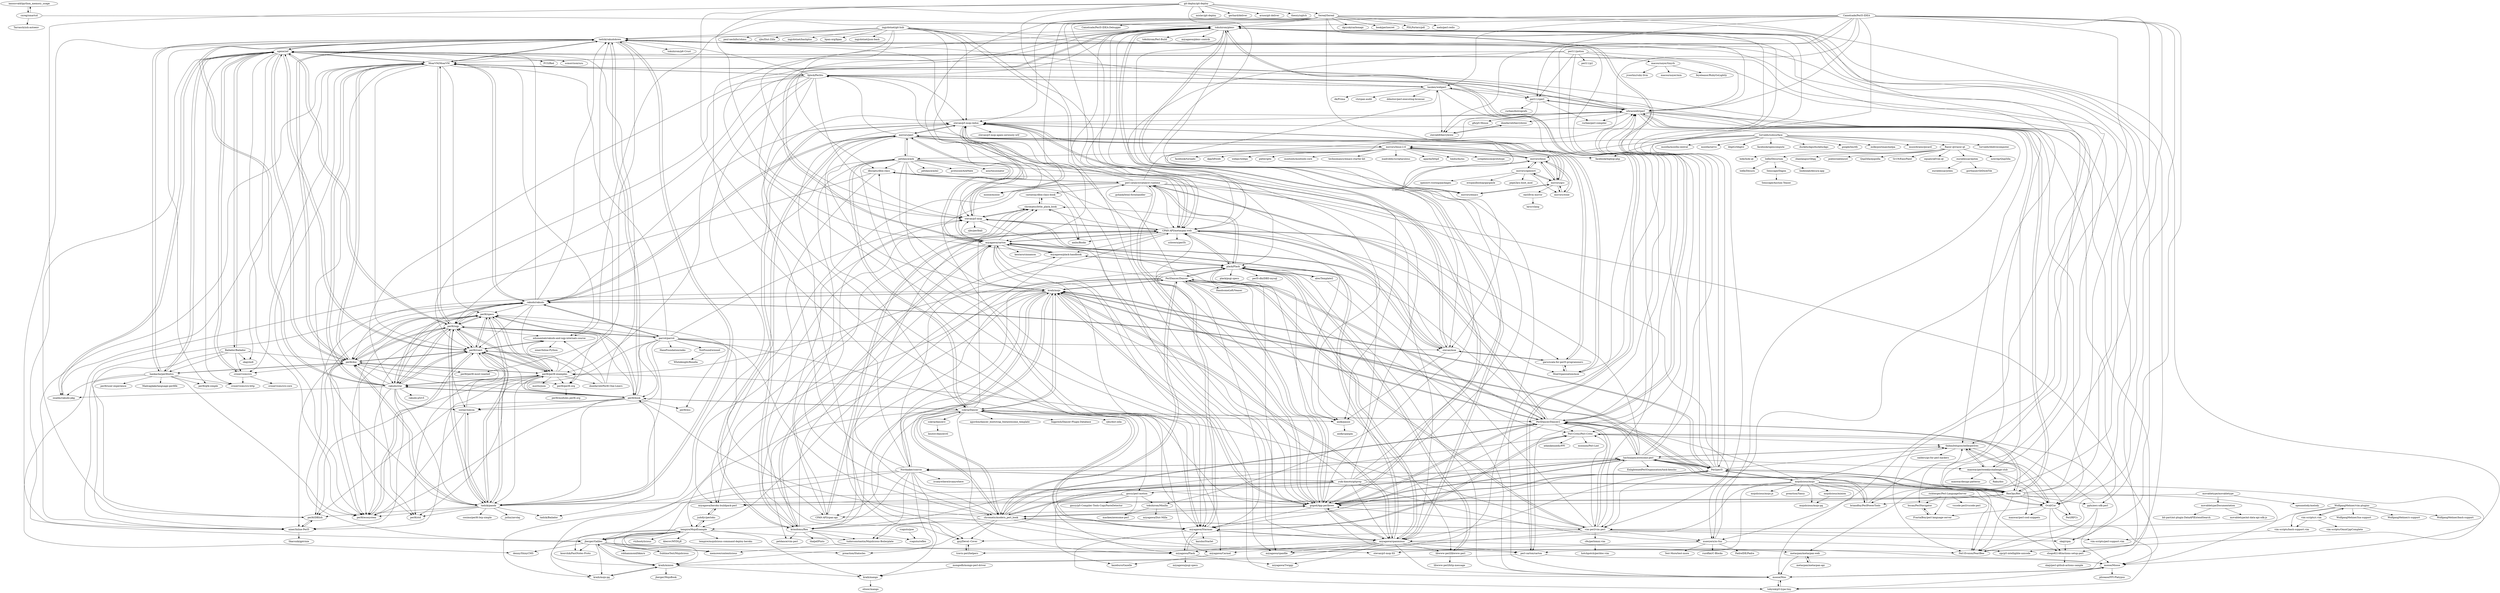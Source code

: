 digraph G {
"ianozsvald/ipython_memory_usage" -> "cxreg/smartcd"
"bscan/PerlNavigator" -> "FractalBoy/perl-language-server"
"mirrors/linux-2.6" -> "mirrors/linux"
"mirrors/linux-2.6" -> "mirrors/gcc"
"mirrors/linux-2.6" -> "mirrors/perl"
"mirrors/linux-2.6" -> "madrobby/scriptaculous" ["e"=1]
"mirrors/linux-2.6" -> "apache/httpd" ["e"=1]
"mirrors/linux-2.6" -> "timburks/nu" ["e"=1]
"mirrors/linux-2.6" -> "sstephenson/prototype" ["e"=1]
"mirrors/linux-2.6" -> "facebook/hiphop-php" ["e"=1]
"mirrors/linux-2.6" -> "facebook/tornado" ["e"=1]
"mirrors/linux-2.6" -> "dpp/liftweb" ["e"=1]
"mirrors/linux-2.6" -> "webpy/webpy" ["e"=1]
"mirrors/linux-2.6" -> "pieter/gitx" ["e"=1]
"mirrors/linux-2.6" -> "petdance/ack"
"mirrors/linux-2.6" -> "mootools/mootools-core" ["e"=1]
"mirrors/linux-2.6" -> "technomancy/emacs-starter-kit" ["e"=1]
"cxreg/smartcd" -> "ianozsvald/ipython_memory_usage"
"cxreg/smartcd" -> "tokuhirom/plenv"
"cxreg/smartcd" -> "Tarrasch/zsh-autoenv" ["e"=1]
"ingydotnet/git-hub" -> "dbsrgits/dbix-class"
"ingydotnet/git-hub" -> "ingydotnet/json-bash"
"ingydotnet/git-hub" -> "andk/pause"
"ingydotnet/git-hub" -> "CPAN-API/metacpan-web"
"ingydotnet/git-hub" -> "Perl-Evozon/PearlBee"
"ingydotnet/git-hub" -> "paul-nechifor/ohmu" ["e"=1]
"ingydotnet/git-hub" -> "xsawyerx/xs-fun"
"ingydotnet/git-hub" -> "rjbs/Dist-Zilla"
"ingydotnet/git-hub" -> "tadzik/rakudobrew"
"ingydotnet/git-hub" -> "stevan/p5-mop"
"ingydotnet/git-hub" -> "ingydotnet/bashplus"
"ingydotnet/git-hub" -> "bpan-org/bpan"
"ingydotnet/git-hub" -> "moose/moose"
"ingydotnet/git-hub" -> "stevan/p5-mop-redux"
"metacpan/metacpan-api" -> "metacpan/metacpan-web"
"nxadm/rakudo-pkg" -> "ugexe/zef"
"rakudo/rakudo" -> "MoarVM/MoarVM"
"rakudo/rakudo" -> "perl6/nqp"
"rakudo/rakudo" -> "ugexe/zef"
"rakudo/rakudo" -> "perl6/doc"
"rakudo/rakudo" -> "rakudo/star"
"rakudo/rakudo" -> "Perl/perl5"
"rakudo/rakudo" -> "kraih/mojo"
"rakudo/rakudo" -> "perl6/roast"
"rakudo/rakudo" -> "perl6/perl6-examples"
"rakudo/rakudo" -> "tadzik/rakudobrew"
"rakudo/rakudo" -> "mirrors/perl"
"rakudo/rakudo" -> "parrot/parrot"
"rakudo/rakudo" -> "niner/Inline-Perl5"
"rakudo/rakudo" -> "perl6/specs"
"rakudo/rakudo" -> "stevan/p5-mop-redux"
"rakudo/star" -> "perl6/ecosystem"
"rakudo/star" -> "perl6/roast"
"rakudo/star" -> "perl6/book"
"rakudo/star" -> "perl6/nqp"
"rakudo/star" -> "niner/Inline-Perl5"
"rakudo/star" -> "tadzik/panda"
"rakudo/star" -> "perl6/doc"
"rakudo/star" -> "nxadm/rakudo-pkg"
"rakudo/star" -> "tadzik/rakudobrew"
"rakudo/star" -> "perl6/perl6-examples"
"rakudo/star" -> "MoarVM/MoarVM"
"rakudo/star" -> "rakudo-p5/v5"
"rakudo/star" -> "rakudo/rakudo"
"rakudo/star" -> "sorear/niecza"
"rakudo/star" -> "perl6/specs"
"mirrors/gcc" -> "mirrors/wine"
"mirrors/gcc" -> "mirrors/emacs"
"mirrors/gcc" -> "mirrors/linux"
"mirrors/gcc" -> "mirrors/perl"
"mirrors/gcc" -> "mirrors/openwrt"
"mirrors/gcc" -> "earl/llvm-mirror"
"mirrors/gcc" -> "mirrors/linux-2.6"
"perl6/nqp" -> "perl6/roast"
"perl6/nqp" -> "MoarVM/MoarVM"
"perl6/nqp" -> "perl6/specs"
"perl6/nqp" -> "perl6/doc"
"perl6/nqp" -> "perl6/ecosystem"
"perl6/nqp" -> "tadzik/panda"
"perl6/nqp" -> "rakudo/star"
"perl6/nqp" -> "perl6/perl6.org"
"perl6/nqp" -> "perl6/std"
"perl6/nqp" -> "ugexe/zef"
"perl6/nqp" -> "rakudo/rakudo"
"perl6/nqp" -> "edumentab/rakudo-and-nqp-internals-course"
"perl6/nqp" -> "sorear/niecza"
"perl6/nqp" -> "perl6/perl6-examples"
"perl6/nqp" -> "parrot/parrot"
"sorear/niecza" -> "tadzik/panda"
"sorear/niecza" -> "perl6/roast"
"sorear/niecza" -> "perl6/ecosystem"
"WolfgangMehner/vim-plugins" -> "WolfgangMehner/c-support"
"WolfgangMehner/vim-plugins" -> "vim-scripts/c.vim"
"WolfgangMehner/vim-plugins" -> "WolfgangMehner/bash-support"
"WolfgangMehner/vim-plugins" -> "vim-perl/vim-perl"
"WolfgangMehner/vim-plugins" -> "vim-scripts/bash-support.vim"
"WolfgangMehner/vim-plugins" -> "WolfgangMehner/lua-support"
"vim-scripts/c.vim" -> "vim-scripts/bash-support.vim"
"vim-scripts/c.vim" -> "vim-scripts/OmniCppComplete" ["e"=1]
"vim-scripts/c.vim" -> "WolfgangMehner/vim-plugins"
"kraih/mojo" -> "rakudo/rakudo"
"kraih/mojo" -> "gugod/App-perlbrew"
"kraih/mojo" -> "PerlDancer/Dancer2"
"kraih/mojo" -> "PerlDancer/Dancer"
"kraih/mojo" -> "sukria/Dancer"
"kraih/mojo" -> "Perl/perl5"
"kraih/mojo" -> "miyagawa/cpanminus"
"kraih/mojo" -> "jberger/Galileo"
"kraih/mojo" -> "tempire/MojoExample"
"kraih/mojo" -> "miyagawa/carton"
"kraih/mojo" -> "kraih/minion"
"kraih/mojo" -> "chromatic/modern_perl_book"
"kraih/mojo" -> "hachiojipm/awesome-perl"
"kraih/mojo" -> "krimdomu/Rex"
"kraih/mojo" -> "Nordaaker/convos"
"euroelessar/qutim" -> "euroelessar/jreen"
"euroelessar/qutim" -> "gorthauer/QtDockTile"
"Nordaaker/convos" -> "kraih/minion"
"Nordaaker/convos" -> "ircanywhere/ircanywhere" ["e"=1]
"Nordaaker/convos" -> "yuki-kimoto/gitprep"
"Nordaaker/convos" -> "tempire/MojoExample"
"Nordaaker/convos" -> "kraih/mojo-pg"
"Nordaaker/convos" -> "hachiojipm/awesome-perl"
"Nordaaker/convos" -> "gugod/App-perlbrew"
"Nordaaker/convos" -> "Perl-Evozon/PearlBee"
"Nordaaker/convos" -> "jberger/Galileo"
"Nordaaker/convos" -> "tokuhirom/plenv"
"Nordaaker/convos" -> "kraih/mango"
"Nordaaker/convos" -> "kraih/mojo"
"Nordaaker/convos" -> "wbraswell/rperl"
"Nordaaker/convos" -> "tudorconstantin/Mojolicious-Boilerplate"
"Nordaaker/convos" -> "CPAN-API/metacpan-web"
"manwar/perlweeklychallenge-club" -> "thibaultduponchelle/perlres"
"manwar/perlweeklychallenge-club" -> "ugexe/zef"
"manwar/perlweeklychallenge-club" -> "Ovid/Cor"
"manwar/perlweeklychallenge-club" -> "Raku/doc"
"manwar/perlweeklychallenge-club" -> "manwar/perl-cool-snippets"
"manwar/perlweeklychallenge-club" -> "manwar/design-patterns"
"mirrors/perl" -> "stevan/p5-mop-redux"
"mirrors/perl" -> "krimdomu/Rex"
"mirrors/perl" -> "miyagawa/carton"
"mirrors/perl" -> "mirrors/gcc"
"mirrors/perl" -> "rakudo/rakudo"
"mirrors/perl" -> "petdance/ack"
"mirrors/perl" -> "mirrors/emacs"
"mirrors/perl" -> "CPAN-API/metacpan-web"
"mirrors/perl" -> "sukria/Dancer"
"mirrors/perl" -> "kraih/mojo"
"mirrors/perl" -> "fglock/Perlito"
"mirrors/perl" -> "stevan/p5-mop"
"mirrors/perl" -> "miyagawa/cpanminus"
"mirrors/perl" -> "mirrors/linux-2.6"
"petdance/ack" -> "petdance/ack2" ["e"=1]
"petdance/ack" -> "sukria/Dancer"
"petdance/ack" -> "mirrors/perl"
"petdance/ack" -> "gugod/App-perlbrew"
"petdance/ack" -> "chromatic/modern_perl_book"
"petdance/ack" -> "rakudo/rakudo"
"petdance/ack" -> "kraih/mojo"
"petdance/ack" -> "CPAN-API/metacpan-web"
"petdance/ack" -> "miyagawa/Starman"
"petdance/ack" -> "miyagawa/Plack"
"petdance/ack" -> "protocool/AckMate" ["e"=1]
"petdance/ack" -> "dbsrgits/dbix-class"
"petdance/ack" -> "aziz/tmuxinator" ["e"=1]
"petdance/ack" -> "miyagawa/cpanminus"
"sukria/Dancer" -> "miyagawa/Plack"
"sukria/Dancer" -> "sukria/dancer2"
"sukria/Dancer" -> "miyagawa/Starman"
"sukria/Dancer" -> "PerlDancer/Dancer2"
"sukria/Dancer" -> "perl6/book"
"sukria/Dancer" -> "chromatic/modern_perl_book"
"sukria/Dancer" -> "kraih/mojo"
"sukria/Dancer" -> "chromatic/little_plack_book"
"sukria/Dancer" -> "agordon/dancer_bootstrap_fontawesome_template"
"sukria/Dancer" -> "andk/pause"
"sukria/Dancer" -> "petdance/vim-perl"
"sukria/Dancer" -> "petdance/ack"
"sukria/Dancer" -> "CPAN-API/cpan-api"
"sukria/Dancer" -> "bigpresh/Dancer-Plugin-Database"
"sukria/Dancer" -> "rjbs/dist-zilla"
"Perl/perl5" -> "rakudo/rakudo"
"Perl/perl5" -> "mojolicious/mojo"
"Perl/perl5" -> "kraih/mojo"
"Perl/perl5" -> "gugod/App-perlbrew"
"Perl/perl5" -> "PerlDancer/Dancer2"
"Perl/perl5" -> "wbraswell/rperl"
"Perl/perl5" -> "hachiojipm/awesome-perl"
"Perl/perl5" -> "Ovid/Cor"
"Perl/perl5" -> "thibaultduponchelle/perlres"
"Perl/perl5" -> "tokuhirom/plenv"
"Perl/perl5" -> "RexOps/Rex"
"Perl/perl5" -> "miyagawa/cpanminus"
"Perl/perl5" -> "chromatic/modern_perl_book"
"Perl/perl5" -> "MoarVM/MoarVM"
"Perl/perl5" -> "vim-perl/vim-perl"
"torvalds/subsurface" -> "torvalds/libdivecomputer"
"torvalds/subsurface" -> "Razor-qt/razor-qt"
"torvalds/subsurface" -> "mirrors/linux-2.6"
"torvalds/subsurface" -> "mirrors/linux"
"torvalds/subsurface" -> "mozilla/mozilla-central" ["e"=1]
"torvalds/subsurface" -> "mozilla/servo" ["e"=1]
"torvalds/subsurface" -> "facebook/hiphop-php" ["e"=1]
"torvalds/subsurface" -> "libgit2/libgit2" ["e"=1]
"torvalds/subsurface" -> "facebook/opencompute" ["e"=1]
"torvalds/subsurface" -> "duckduckgo/duckduckgo" ["e"=1]
"torvalds/subsurface" -> "google/lmctfy" ["e"=1]
"torvalds/subsurface" -> "milkypostman/melpa" ["e"=1]
"torvalds/subsurface" -> "musicbrainz/picard" ["e"=1]
"perl11/potion" -> "MoeOrganization/moe"
"perl11/potion" -> "perl11/p2"
"perl11/potion" -> "MoarVM/MoarVM"
"perl11/potion" -> "wbraswell/rperl"
"perl11/potion" -> "perl11/cperl"
"perl11/potion" -> "macournoyer/tinyrb"
"perl11/potion" -> "CPAN-API/metacpan-web"
"mojolicious/mojo" -> "mojolicious/minion"
"mojolicious/mojo" -> "Perl/perl5"
"mojolicious/mojo" -> "mojolicious/mojo.js" ["e"=1]
"mojolicious/mojo" -> "Ovid/Cor"
"mojolicious/mojo" -> "moose/Moo"
"mojolicious/mojo" -> "thibaultduponchelle/perlres"
"mojolicious/mojo" -> "briandfoy/PerlPowerTools"
"mojolicious/mojo" -> "perl-carton/carton"
"mojolicious/mojo" -> "moose/Moose"
"mojolicious/mojo" -> "PerlDancer/Dancer2"
"mojolicious/mojo" -> "preaction/Yancy"
"mojolicious/mojo" -> "RexOps/Rex"
"mojolicious/mojo" -> "miyagawa/cpanminus"
"mojolicious/mojo" -> "gugod/App-perlbrew"
"mojolicious/mojo" -> "mojolicious/mojo-pg"
"vim-perl/vim-perl" -> "chromatic/modern_perl_book"
"vim-perl/vim-perl" -> "skaji/cpm"
"vim-perl/vim-perl" -> "pjcj/Devel--Cover"
"vim-perl/vim-perl" -> "Perl-Critic/Perl-Critic"
"vim-perl/vim-perl" -> "PerlDancer/Dancer2"
"vim-perl/vim-perl" -> "plack/Plack"
"vim-perl/vim-perl" -> "c9s/perlomni.vim"
"vim-perl/vim-perl" -> "tokuhirom/plenv"
"vim-perl/vim-perl" -> "gugod/App-perlbrew"
"vim-perl/vim-perl" -> "vim-scripts/perl-support.vim"
"vim-perl/vim-perl" -> "perl6/perl6-examples"
"vim-perl/vim-perl" -> "haukex/webperl"
"vim-perl/vim-perl" -> "xsawyerx/xs-fun"
"vim-perl/vim-perl" -> "PerlDancer/Dancer"
"vim-perl/vim-perl" -> "travis-perl/helpers"
"Sereal/Sereal" -> "rgs/p5-intelligible-unicode"
"Sereal/Sereal" -> "stevan/p5-mop"
"Sereal/Sereal" -> "andk/pause"
"Sereal/Sereal" -> "stevan/p5-mop-redux"
"Sereal/Sereal" -> "stevan/moe"
"Sereal/Sereal" -> "miyagawa/carton"
"Sereal/Sereal" -> "CPAN-API/metacpan-web"
"Sereal/Sereal" -> "xsawyerx/xs-fun"
"Sereal/Sereal" -> "dgryski/carbonapi" ["e"=1]
"Sereal/Sereal" -> "Perl-Evozon/PearlBee"
"Sereal/Sereal" -> "book/perlsecret"
"Sereal/Sereal" -> "edumentab/rakudo-and-nqp-internals-course"
"Sereal/Sereal" -> "tokuhirom/plenv"
"Sereal/Sereal" -> "PDLPorters/pdl"
"Sereal/Sereal" -> "melo/perl-redis"
"garu/scala-for-perl5-programmers" -> "stevan/p5-mop-redux"
"garu/scala-for-perl5-programmers" -> "MoeOrganization/moe"
"garu/scala-for-perl5-programmers" -> "stevan/moe"
"jberger/Galileo" -> "tempire/MojoExample"
"jberger/Galileo" -> "kraih/minion"
"jberger/Galileo" -> "kraih/mojo-pg"
"jberger/Galileo" -> "preaction/Statocles"
"jberger/Galileo" -> "memowe/contenticious"
"jberger/Galileo" -> "koorchik/FastNotes-Proto"
"jberger/Galileo" -> "Perl-Evozon/PearlBee"
"jberger/Galileo" -> "robhammond/bkmrx"
"jberger/Galileo" -> "SublimeText/Mojolicious"
"jberger/Galileo" -> "denny/ShinyCMS"
"kraih/minion" -> "kraih/mojo-pg"
"kraih/minion" -> "jberger/Galileo"
"kraih/minion" -> "kraih/mango"
"kraih/minion" -> "jberger/MojoBook"
"kraih/mojo-pg" -> "kraih/minion"
"miyagawa/plack-handbook" -> "plack/Plack"
"miyagawa/plack-handbook" -> "miyagawa/carton"
"miyagawa/plack-handbook" -> "pjcj/Devel--Cover"
"pplu/aws-sdk-perl" -> "Perl-Evozon/PearlBee"
"pplu/aws-sdk-perl" -> "Perl-Critic/Perl-Critic"
"pplu/aws-sdk-perl" -> "skaji/cpm"
"yuki-kimoto/gitprep" -> "Nordaaker/convos"
"yuki-kimoto/gitprep" -> "gugod/App-perlbrew"
"yuki-kimoto/gitprep" -> "kraih/mojo"
"yuki-kimoto/gitprep" -> "tudorconstantin/Mojolicious-Boilerplate"
"yuki-kimoto/gitprep" -> "wbraswell/rperl"
"yuki-kimoto/gitprep" -> "tokuhirom/plenv"
"yuki-kimoto/gitprep" -> "jberger/Galileo"
"yuki-kimoto/gitprep" -> "Perl-Evozon/PearlBee"
"yuki-kimoto/gitprep" -> "haukex/webperl"
"yuki-kimoto/gitprep" -> "krimdomu/Rex"
"yuki-kimoto/gitprep" -> "xsawyerx/xs-fun"
"yuki-kimoto/gitprep" -> "RexOps/Rex"
"yuki-kimoto/gitprep" -> "hachiojipm/awesome-perl"
"yuki-kimoto/gitprep" -> "miyagawa/cpanminus"
"yuki-kimoto/gitprep" -> "goccy/perl-motion"
"perl11/cperl" -> "wbraswell/rperl"
"perl11/cperl" -> "rurban/distroprefs"
"perl11/cperl" -> "rurban/perl-compiler"
"perl11/cperl" -> "stevieb9/berrybrew"
"mirrors/linux" -> "mirrors/gcc"
"mirrors/linux" -> "mirrors/linux-2.6"
"mirrors/linux" -> "mirrors/wine"
"mirrors/linux" -> "mirrors/emacs"
"mirrors/linux" -> "mirrors/openwrt"
"mirrors/linux" -> "mirrors/perl"
"MoarVM/MoarVM" -> "perl6/nqp"
"MoarVM/MoarVM" -> "rakudo/rakudo"
"MoarVM/MoarVM" -> "ugexe/zef"
"MoarVM/MoarVM" -> "perl6/doc"
"MoarVM/MoarVM" -> "perl6/specs"
"MoarVM/MoarVM" -> "perl6/roast"
"MoarVM/MoarVM" -> "rakudo/star"
"MoarVM/MoarVM" -> "tadzik/rakudobrew"
"MoarVM/MoarVM" -> "niner/Inline-Perl5"
"MoarVM/MoarVM" -> "croservices/cro"
"MoarVM/MoarVM" -> "tadzik/panda"
"MoarVM/MoarVM" -> "edumentab/rakudo-and-nqp-internals-course"
"MoarVM/MoarVM" -> "perl6/ecosystem"
"MoarVM/MoarVM" -> "fglock/Perlito"
"MoarVM/MoarVM" -> "nxadm/rakudo-pkg"
"PerlDancer/Dancer2" -> "PerlDancer/Dancer"
"PerlDancer/Dancer2" -> "sukria/Dancer"
"PerlDancer/Dancer2" -> "gugod/App-perlbrew"
"PerlDancer/Dancer2" -> "kraih/mojo"
"PerlDancer/Dancer2" -> "plack/Plack"
"PerlDancer/Dancer2" -> "chromatic/modern_perl_book"
"PerlDancer/Dancer2" -> "tokuhirom/plenv"
"PerlDancer/Dancer2" -> "Perl-Critic/Perl-Critic"
"PerlDancer/Dancer2" -> "miyagawa/Starman"
"PerlDancer/Dancer2" -> "Perl/perl5"
"PerlDancer/Dancer2" -> "vim-perl/vim-perl"
"PerlDancer/Dancer2" -> "tadzik/rakudobrew"
"PerlDancer/Dancer2" -> "RexOps/Rex"
"PerlDancer/Dancer2" -> "perl-catalyst/catalyst-runtime"
"PerlDancer/Dancer2" -> "wbraswell/rperl"
"dnmfarrell/Perl6-One-Liners" -> "edumentab/rakudo-and-nqp-internals-course"
"dnmfarrell/Perl6-One-Liners" -> "perl6/roast"
"dnmfarrell/Perl6-One-Liners" -> "ugexe/zef"
"hankache/perl6intro" -> "ugexe/zef"
"hankache/perl6intro" -> "perl6/doc"
"hankache/perl6intro" -> "nxadm/rakudo-pkg"
"hankache/perl6intro" -> "tadzik/rakudobrew"
"hankache/perl6intro" -> "perl6/user-experience"
"hankache/perl6intro" -> "perl6/gtk-simple"
"hankache/perl6intro" -> "MadcapJake/language-perl6fe"
"hankache/perl6intro" -> "perl6/ecosystem"
"hankache/perl6intro" -> "croservices/cro-http"
"hankache/perl6intro" -> "niner/Inline-Perl5"
"perl6/doc" -> "perl6/roast"
"perl6/doc" -> "perl6/nqp"
"perl6/doc" -> "perl6/perl6-examples"
"perl6/doc" -> "tadzik/panda"
"perl6/doc" -> "perl6/ecosystem"
"perl6/doc" -> "perl6/specs"
"perl6/doc" -> "MoarVM/MoarVM"
"perl6/doc" -> "ugexe/zef"
"perl6/doc" -> "hankache/perl6intro"
"perl6/doc" -> "niner/Inline-Perl5"
"perl6/doc" -> "perl6/DBIish"
"perl6/doc" -> "perl6/perl6.org"
"perl6/doc" -> "tadzik/rakudobrew"
"perl6/doc" -> "croservices/cro"
"perl6/doc" -> "perl6/perl6-most-wanted"
"mirrors/openwrt" -> "mirrors/gcc"
"mirrors/openwrt" -> "openwrt-routing/packages" ["e"=1]
"mirrors/openwrt" -> "ericpaulbishop/gargoyle" ["e"=1]
"mirrors/openwrt" -> "mirrors/linux"
"mirrors/openwrt" -> "pepe2k/u-boot_mod" ["e"=1]
"mirrors/openwrt" -> "mirrors/wine"
"wbraswell/rperl" -> "perl11/cperl"
"wbraswell/rperl" -> "fglock/Perlito"
"wbraswell/rperl" -> "Perl-Evozon/PearlBee"
"wbraswell/rperl" -> "shogo82148/actions-setup-perl"
"wbraswell/rperl" -> "tadzik/rakudobrew"
"wbraswell/rperl" -> "RexOps/Rex"
"wbraswell/rperl" -> "rurban/perl-compiler"
"wbraswell/rperl" -> "moose/Moo"
"wbraswell/rperl" -> "stevan/p5-mop-redux"
"wbraswell/rperl" -> "gfx/p5-Mouse"
"wbraswell/rperl" -> "Ovid/Cor"
"wbraswell/rperl" -> "thibaultduponchelle/perlres"
"wbraswell/rperl" -> "dnmfarrell/berrybrew"
"wbraswell/rperl" -> "ugexe/zef"
"wbraswell/rperl" -> "manwar/perlweeklychallenge-club"
"libwww-perl/libwww-perl" -> "plack/Plack"
"libwww-perl/libwww-perl" -> "libwww-perl/http-message"
"hachiojipm/awesome-perl" -> "thibaultduponchelle/perlres"
"hachiojipm/awesome-perl" -> "briandfoy/PerlPowerTools"
"hachiojipm/awesome-perl" -> "gugod/App-perlbrew"
"hachiojipm/awesome-perl" -> "Nordaaker/convos"
"hachiojipm/awesome-perl" -> "tokuhirom/plenv"
"hachiojipm/awesome-perl" -> "Perl/perl5"
"hachiojipm/awesome-perl" -> "EnlightenedPerlOrganisation/task-kensho"
"hachiojipm/awesome-perl" -> "kraih/mojo"
"hachiojipm/awesome-perl" -> "wbraswell/rperl"
"hachiojipm/awesome-perl" -> "chromatic/modern_perl_book"
"hachiojipm/awesome-perl" -> "vim-perl/vim-perl"
"hachiojipm/awesome-perl" -> "manwar/perlweeklychallenge-club"
"hachiojipm/awesome-perl" -> "PerlDancer/Dancer2"
"hachiojipm/awesome-perl" -> "RexOps/Rex"
"hachiojipm/awesome-perl" -> "CPAN-API/metacpan-web"
"fglock/Perlito" -> "wbraswell/rperl"
"fglock/Perlito" -> "perl6/roast"
"fglock/Perlito" -> "stevan/p5-mop-redux"
"fglock/Perlito" -> "stevan/p5-mop"
"fglock/Perlito" -> "haukex/webperl"
"fglock/Perlito" -> "perl11/cperl"
"fglock/Perlito" -> "tadzik/rakudobrew"
"fglock/Perlito" -> "goccy/perl-motion"
"fglock/Perlito" -> "perl6/nqp"
"fglock/Perlito" -> "MoarVM/MoarVM"
"fglock/Perlito" -> "rakudo/star"
"fglock/Perlito" -> "perl6/perl6-examples"
"fglock/Perlito" -> "tadzik/panda"
"fglock/Perlito" -> "gugod/App-perlbrew"
"fglock/Perlito" -> "tokuhirom/plenv"
"judofyr/perloku" -> "miyagawa/heroku-buildpack-perl"
"judofyr/perloku" -> "tempire/MojoExample"
"kraih/mango" -> "oliwer/mango"
"mongodb/mongo-perl-driver" -> "kraih/mango"
"tempire/MojoExample" -> "jberger/Galileo"
"tempire/MojoExample" -> "koorchik/FastNotes-Proto"
"tempire/MojoExample" -> "kraih/minion"
"tempire/MojoExample" -> "memowe/contenticious"
"tempire/MojoExample" -> "SublimeText/Mojolicious"
"tempire/MojoExample" -> "judofyr/perloku"
"tempire/MojoExample" -> "tempire/mojolicious-command-deploy-heroku"
"tempire/MojoExample" -> "vti/bootylicious"
"tempire/MojoExample" -> "tudorconstantin/Mojolicious-Boilerplate"
"tempire/MojoExample" -> "kraih/mango"
"tempire/MojoExample" -> "kraih/mojo-pg"
"tempire/MojoExample" -> "kberov/MYDLjE"
"tudorconstantin/Mojolicious-Boilerplate" -> "memowe/contenticious"
"macournoyer/tinyrb" -> "macournoyer/min"
"macournoyer/tinyrb" -> "feyeleanor/RubyGoLightly"
"macournoyer/tinyrb" -> "jvoorhis/ruby-llvm"
"Senscape/Dagon" -> "Senscape/Asylum-Teaser"
"miyagawa/Carmel" -> "kazeburo/Gazelle" ["e"=1]
"miyagawa/carton" -> "stevan/p5-mop-redux"
"miyagawa/carton" -> "krimdomu/Rex"
"miyagawa/carton" -> "miyagawa/cpanminus"
"miyagawa/carton" -> "miyagawa/cpanfile"
"miyagawa/carton" -> "tokuhirom/plenv"
"miyagawa/carton" -> "chromatic/little_plack_book"
"miyagawa/carton" -> "miyagawa/heroku-buildpack-perl"
"miyagawa/carton" -> "stevan/p5-mop"
"miyagawa/carton" -> "miyagawa/plack-handbook"
"miyagawa/carton" -> "mirrors/perl"
"miyagawa/carton" -> "kentaro/cinnamon"
"miyagawa/carton" -> "miyagawa/Starman"
"miyagawa/carton" -> "CPAN-API/metacpan-web"
"miyagawa/carton" -> "miyagawa/Carmel"
"miyagawa/carton" -> "plack/Plack"
"tokuhirom/plenv" -> "perl-carton/carton"
"tokuhirom/plenv" -> "miyagawa/cpanminus"
"tokuhirom/plenv" -> "miyagawa/carton"
"tokuhirom/plenv" -> "tokuhirom/Perl-Build"
"tokuhirom/plenv" -> "gugod/App-perlbrew"
"tokuhirom/plenv" -> "miyagawa/plenv-contrib"
"tokuhirom/plenv" -> "tokuhirom/Minilla"
"tokuhirom/plenv" -> "tadzik/rakudobrew"
"tokuhirom/plenv" -> "Ovid/Cor"
"tokuhirom/plenv" -> "skaji/cpm"
"tokuhirom/plenv" -> "miyagawa/cpanfile"
"tokuhirom/plenv" -> "PerlDancer/Dancer2"
"tokuhirom/plenv" -> "plack/Plack"
"tokuhirom/plenv" -> "miyagawa/plack-handbook"
"tokuhirom/plenv" -> "miyagawa/Carmel"
"abw/Template2" -> "moose/Moo"
"abw/Template2" -> "plack/Plack"
"metacpan/metacpan-web" -> "metacpan/metacpan-api"
"metacpan/metacpan-web" -> "moose/Moo"
"Razor-qt/razor-qt" -> "nowrep/QupZilla"
"Razor-qt/razor-qt" -> "lxde/lxde-qt"
"Razor-qt/razor-qt" -> "lodle/Desurium"
"Razor-qt/razor-qt" -> "zhanlangsir/Qtqq" ["e"=1]
"Razor-qt/razor-qt" -> "poelzi/ulatencyd"
"Razor-qt/razor-qt" -> "QupZilla/qupzilla" ["e"=1]
"Razor-qt/razor-qt" -> "euroelessar/qutim"
"Razor-qt/razor-qt" -> "Gr1N/EasyPaint"
"Razor-qt/razor-qt" -> "equalsraf/vim-qt"
"perl-catalyst/catalyst-runtime" -> "dbsrgits/dbix-class"
"perl-catalyst/catalyst-runtime" -> "plack/Plack"
"perl-catalyst/catalyst-runtime" -> "CPAN-API/metacpan-web"
"perl-catalyst/catalyst-runtime" -> "gugod/App-perlbrew"
"perl-catalyst/catalyst-runtime" -> "xsawyerx/xs-fun"
"perl-catalyst/catalyst-runtime" -> "moose/Moose"
"perl-catalyst/catalyst-runtime" -> "stevan/p5-mop-redux"
"perl-catalyst/catalyst-runtime" -> "moose/moose"
"perl-catalyst/catalyst-runtime" -> "gshank/html-formhandler"
"perl-catalyst/catalyst-runtime" -> "castaway/dbix-class-book"
"perl-catalyst/catalyst-runtime" -> "wbraswell/rperl"
"perl-catalyst/catalyst-runtime" -> "miyagawa/heroku-buildpack-perl"
"perl-catalyst/catalyst-runtime" -> "miyagawa/Starman"
"perl-catalyst/catalyst-runtime" -> "PerlDancer/Dancer2"
"gugod/App-perlbrew" -> "miyagawa/cpanminus"
"gugod/App-perlbrew" -> "tokuhirom/plenv"
"gugod/App-perlbrew" -> "chromatic/modern_perl_book"
"gugod/App-perlbrew" -> "kraih/mojo"
"gugod/App-perlbrew" -> "PerlDancer/Dancer2"
"gugod/App-perlbrew" -> "miyagawa/carton"
"gugod/App-perlbrew" -> "miyagawa/Starman"
"gugod/App-perlbrew" -> "PerlDancer/Dancer"
"gugod/App-perlbrew" -> "Perl/perl5"
"gugod/App-perlbrew" -> "CPAN-API/cpan-api"
"gugod/App-perlbrew" -> "perl-carton/carton"
"gugod/App-perlbrew" -> "plack/Plack"
"gugod/App-perlbrew" -> "hachiojipm/awesome-perl"
"gugod/App-perlbrew" -> "perl-catalyst/catalyst-runtime"
"gugod/App-perlbrew" -> "CPAN-API/metacpan-web"
"chromatic/modern_perl_book" -> "gugod/App-perlbrew"
"chromatic/modern_perl_book" -> "vim-perl/vim-perl"
"chromatic/modern_perl_book" -> "PerlDancer/Dancer"
"chromatic/modern_perl_book" -> "sukria/Dancer"
"chromatic/modern_perl_book" -> "Perl-Critic/Perl-Critic"
"chromatic/modern_perl_book" -> "PerlDancer/Dancer2"
"chromatic/modern_perl_book" -> "perl6/book"
"chromatic/modern_perl_book" -> "chromatic/little_plack_book"
"chromatic/modern_perl_book" -> "miyagawa/Starman"
"chromatic/modern_perl_book" -> "kraih/mojo"
"chromatic/modern_perl_book" -> "hachiojipm/awesome-perl"
"chromatic/modern_perl_book" -> "krimdomu/Rex"
"chromatic/modern_perl_book" -> "moose/Moose"
"chromatic/modern_perl_book" -> "pjcj/Devel--Cover"
"chromatic/modern_perl_book" -> "preaction/Statocles"
"parrot/parrot" -> "perl6/nqp"
"parrot/parrot" -> "MoarVM/MoarVM"
"parrot/parrot" -> "sorear/niecza"
"parrot/parrot" -> "rakudo/rakudo"
"parrot/parrot" -> "rakudo/star"
"parrot/parrot" -> "CPAN-API/cpan-api"
"parrot/parrot" -> "tadzik/panda"
"parrot/parrot" -> "stevan/p5-mop"
"parrot/parrot" -> "perl6/specs"
"parrot/parrot" -> "NotFound/winxed"
"parrot/parrot" -> "perl6/book"
"parrot/parrot" -> "stevan/moe"
"parrot/parrot" -> "gugod/App-perlbrew"
"parrot/parrot" -> "HaxeFoundation/neko" ["e"=1]
"parrot/parrot" -> "chromatic/modern_perl_book"
"movabletype/Documentation" -> "movabletype/mt-data-api-sdk-js"
"movabletype/Documentation" -> "bit-part/mt-plugin-DataAPIExtendSearch"
"movabletype/movabletype" -> "movabletype/Documentation"
"movabletype/movabletype" -> "openmelody/melody"
"movabletype/movabletype" -> "miyagawa/heroku-buildpack-perl"
"perl6/perl6-examples" -> "perl6/specs"
"perl6/perl6-examples" -> "perl6/doc"
"perl6/perl6-examples" -> "perl6/roast"
"perl6/perl6-examples" -> "perl6/book"
"perl6/perl6-examples" -> "perl6/nqp"
"perl6/perl6-examples" -> "rakudo/star"
"perl6/perl6-examples" -> "perl6/DBIish"
"perl6/perl6-examples" -> "niner/Inline-Perl5"
"perl6/perl6-examples" -> "tadzik/rakudobrew"
"perl6/perl6-examples" -> "moritz/json"
"perl6/perl6-examples" -> "perl6/std"
"perl6/perl6-examples" -> "edumentab/rakudo-and-nqp-internals-course"
"perl6/perl6-examples" -> "tadzik/panda"
"perl6/perl6-examples" -> "perl6/perl6.org"
"perl6/perl6-examples" -> "dnmfarrell/Perl6-One-Liners"
"perl6/roast" -> "perl6/specs"
"perl6/roast" -> "perl6/ecosystem"
"perl6/roast" -> "perl6/doc"
"perl6/roast" -> "perl6/nqp"
"perl6/roast" -> "tadzik/panda"
"perl6/roast" -> "perl6/std"
"perl6/roast" -> "edumentab/rakudo-and-nqp-internals-course"
"perl6/roast" -> "perl6/perl6.org"
"perl6/roast" -> "perl6/perl6-examples"
"perl6/roast" -> "ugexe/zef"
"perl6/roast" -> "rakudo/star"
"PerlDancer/Dancer" -> "PerlDancer/Dancer2"
"PerlDancer/Dancer" -> "plack/Plack"
"PerlDancer/Dancer" -> "chromatic/modern_perl_book"
"PerlDancer/Dancer" -> "kraih/mojo"
"PerlDancer/Dancer" -> "gugod/App-perlbrew"
"PerlDancer/Dancer" -> "Perl-Critic/Perl-Critic"
"PerlDancer/Dancer" -> "libwww-perl/libwww-perl"
"PerlDancer/Dancer" -> "miyagawa/Starman"
"PerlDancer/Dancer" -> "vim-perl/vim-perl"
"PerlDancer/Dancer" -> "perl-catalyst/catalyst-runtime"
"PerlDancer/Dancer" -> "perl6/perl6-examples"
"PerlDancer/Dancer" -> "miyagawa/carton"
"PerlDancer/Dancer" -> "krimdomu/Rex"
"PerlDancer/Dancer" -> "HandsomeLeft/Veaser" ["e"=1]
"PerlDancer/Dancer" -> "tempire/MojoExample"
"briandfoy/PerlPowerTools" -> "thibaultduponchelle/perlres"
"briandfoy/PerlPowerTools" -> "hachiojipm/awesome-perl"
"Bailador/Bailador" -> "perl6/DBIish"
"Bailador/Bailador" -> "ugexe/zef"
"Bailador/Bailador" -> "croservices/cro"
"Bailador/Bailador" -> "hankache/perl6intro"
"Bailador/Bailador" -> "perl6/doc"
"Bailador/Bailador" -> "skaji/mi6"
"perl6/DBIish" -> "niner/Inline-Perl5"
"tadzik/rakudobrew" -> "tadzik/panda"
"tadzik/rakudobrew" -> "hankache/perl6intro"
"tadzik/rakudobrew" -> "perl6/doc"
"tadzik/rakudobrew" -> "ugexe/zef"
"tadzik/rakudobrew" -> "niner/Inline-Perl5"
"tadzik/rakudobrew" -> "rakudo/star"
"tadzik/rakudobrew" -> "perl6/gtk-simple"
"tadzik/rakudobrew" -> "perl6/perl6-most-wanted"
"tadzik/rakudobrew" -> "tokuhirom/p6-Crust"
"tadzik/rakudobrew" -> "MoarVM/MoarVM"
"tadzik/rakudobrew" -> "moose/Moo"
"tadzik/rakudobrew" -> "perl6/book"
"vim-scripts/bash-support.vim" -> "vim-scripts/perl-support.vim"
"miyagawa/cpanminus" -> "miyagawa/Starman"
"miyagawa/cpanminus" -> "tokuhirom/plenv"
"miyagawa/cpanminus" -> "gugod/App-perlbrew"
"miyagawa/cpanminus" -> "miyagawa/carton"
"miyagawa/cpanminus" -> "plack/Plack"
"miyagawa/cpanminus" -> "miyagawa/Plack"
"miyagawa/cpanminus" -> "miyagawa/cpanfile"
"miyagawa/cpanminus" -> "perl-carton/carton"
"miyagawa/cpanminus" -> "kraih/mojo"
"miyagawa/cpanminus" -> "miyagawa/Carmel"
"miyagawa/cpanminus" -> "moose/Moo"
"miyagawa/cpanminus" -> "kraih/minion"
"miyagawa/cpanminus" -> "libwww-perl/libwww-perl"
"miyagawa/cpanminus" -> "metacpan/metacpan-web"
"miyagawa/cpanminus" -> "miyagawa/Twiggy"
"lodle/Desurium" -> "lindenlab/desura-app"
"lodle/Desurium" -> "lodle/Desura"
"lodle/Desurium" -> "Senscape/Dagon"
"shogo82148/actions-setup-perl" -> "skaji/perl-github-actions-sample"
"mirrors/emacs" -> "mirrors/gcc"
"mirrors/emacs" -> "mirrors/linux"
"miyagawa/Starman" -> "miyagawa/Plack"
"miyagawa/Starman" -> "plack/Plack"
"miyagawa/Starman" -> "miyagawa/cpanminus"
"miyagawa/Starman" -> "kazuho/Starlet"
"miyagawa/Starman" -> "dbsrgits/dbix-class"
"miyagawa/Starman" -> "Perl-Critic/Perl-Critic"
"miyagawa/Starman" -> "sukria/Dancer"
"miyagawa/Starman" -> "tobyink/p5-type-tiny"
"mirrors/wine" -> "mirrors/gcc"
"mirrors/wine" -> "mirrors/linux"
"goccy/perl-motion" -> "tokuhirom/Minilla"
"goccy/perl-motion" -> "kazeburo/Gazelle" ["e"=1]
"goccy/perl-motion" -> "miyagawa/heroku-buildpack-perl"
"goccy/perl-motion" -> "mackee/awesome-perl"
"goccy/perl-motion" -> "goccy/p5-Compiler-Tools-CopyPasteDetector" ["e"=1]
"RexOps/Rex" -> "wbraswell/rperl"
"RexOps/Rex" -> "ugexe/zef"
"RexOps/Rex" -> "Perl-Evozon/PearlBee"
"RexOps/Rex" -> "Ovid/Cor"
"RexOps/Rex" -> "briandfoy/PerlPowerTools"
"RexOps/Rex" -> "gugod/App-perlbrew"
"RexOps/Rex" -> "tokuhirom/plenv"
"RexOps/Rex" -> "moose/Moose"
"RexOps/Rex" -> "pplu/aws-sdk-perl"
"RexOps/Rex" -> "PerlDancer/Dancer2"
"RexOps/Rex" -> "tadzik/panda"
"RexOps/Rex" -> "tadzik/rakudobrew"
"RexOps/Rex" -> "Perl/perl5"
"RexOps/Rex" -> "hachiojipm/awesome-perl"
"RexOps/Rex" -> "MoarVM/MoarVM"
"stevan/p5-mop" -> "stevan/p5-mop-redux"
"stevan/p5-mop" -> "stevan/moe"
"stevan/p5-mop" -> "chromatic/little_plack_book"
"stevan/p5-mop" -> "rjbs/perlball"
"stevan/p5-mop" -> "CPAN-API/metacpan-web"
"stevan/p5-mop" -> "andk/pause"
"Perl-Critic/Perl-Critic" -> "moznion/Perl-Lint"
"Perl-Critic/Perl-Critic" -> "adamkennedy/PPI"
"Perl-Critic/Perl-Critic" -> "miyagawa/Starman"
"Perl-Critic/Perl-Critic" -> "moose/Moose"
"Perl-Critic/Perl-Critic" -> "thibaultduponchelle/perlres"
"moose/Moose" -> "moose/Moo"
"moose/Moose" -> "tobyink/p5-type-tiny"
"moose/Moose" -> "plicease/FFI-Platypus"
"git-deploy/git-deploy" -> "mislav/git-deploy" ["e"=1]
"git-deploy/git-deploy" -> "Sereal/Sereal"
"git-deploy/git-deploy" -> "stevan/p5-mop"
"git-deploy/git-deploy" -> "jberger/Galileo"
"git-deploy/git-deploy" -> "gerhard/deliver" ["e"=1]
"git-deploy/git-deploy" -> "arnoo/git-deliver"
"git-deploy/git-deploy" -> "CPAN-API/metacpan-web"
"git-deploy/git-deploy" -> "stevan/moe"
"git-deploy/git-deploy" -> "miyagawa/Starman"
"git-deploy/git-deploy" -> "theory/sqitch" ["e"=1]
"miyagawa/Plack" -> "miyagawa/Starman"
"miyagawa/Plack" -> "miyagawa/psgi-specs"
"miyagawa/Plack" -> "miyagawa/Twiggy"
"dbsrgits/dbix-class" -> "pjcj/Devel--Cover"
"dbsrgits/dbix-class" -> "perl-catalyst/catalyst-runtime"
"dbsrgits/dbix-class" -> "denny/ShinyCMS"
"haukex/webperl" -> "bscan/PerlNavigator"
"haukex/webperl" -> "perl11/cperl"
"haukex/webperl" -> "tadzik/rakudobrew"
"haukex/webperl" -> "stevieb9/berrybrew"
"haukex/webperl" -> "dk/Prima"
"haukex/webperl" -> "fglock/Perlito"
"haukex/webperl" -> "vti/cpan-audit"
"haukex/webperl" -> "moose/Moo"
"haukex/webperl" -> "ddmitov/perl-executing-browser"
"andk/pause" -> "andk/cpanpm"
"tadzik/panda" -> "perl6/roast"
"tadzik/panda" -> "tadzik/rakudobrew"
"tadzik/panda" -> "perl6/specs"
"tadzik/panda" -> "perl6/std"
"tadzik/panda" -> "perl6/ecosystem"
"tadzik/panda" -> "perl6/doc"
"tadzik/panda" -> "tadzik/Bailador"
"tadzik/panda" -> "jnthn/zavolaj"
"tadzik/panda" -> "perl6/nqp"
"tadzik/panda" -> "cosimo/perl6-lwp-simple"
"tadzik/panda" -> "perl6/DBIish"
"tadzik/panda" -> "sorear/niecza"
"Camelcade/Perl5-IDEA" -> "stevieb9/berrybrew"
"Camelcade/Perl5-IDEA" -> "Perl-Critic/Perl-Critic"
"Camelcade/Perl5-IDEA" -> "haukex/webperl"
"Camelcade/Perl5-IDEA" -> "perl11/cperl"
"Camelcade/Perl5-IDEA" -> "briandfoy/PerlPowerTools"
"Camelcade/Perl5-IDEA" -> "Camelcade/Perl5-IDEA-Debugger"
"Camelcade/Perl5-IDEA" -> "gugod/App-perlbrew"
"Camelcade/Perl5-IDEA" -> "wbraswell/rperl"
"Camelcade/Perl5-IDEA" -> "tokuhirom/plenv"
"Camelcade/Perl5-IDEA" -> "pplu/aws-sdk-perl"
"Camelcade/Perl5-IDEA" -> "metacpan/metacpan-web"
"Camelcade/Perl5-IDEA" -> "Ovid/Cor"
"Camelcade/Perl5-IDEA" -> "perl-carton/carton"
"Camelcade/Perl5-IDEA" -> "Perl/perl5"
"Camelcade/Perl5-IDEA" -> "thibaultduponchelle/perlres"
"Ovid/Cor" -> "thibaultduponchelle/perlres"
"Ovid/Cor" -> "Perl/RFCs"
"Ovid/Cor" -> "FractalBoy/perl-language-server"
"Ovid/Cor" -> "manwar/perl-cool-snippets"
"Ovid/Cor" -> "tobyink/p5-type-tiny"
"Ovid/Cor" -> "shogo82148/actions-setup-perl"
"castaway/dbix-class-book" -> "ambs/Books"
"castaway/dbix-class-book" -> "chromatic/little_plack_book"
"stevieb9/berrybrew" -> "dnmfarrell/berrybrew"
"thibaultduponchelle/perlres" -> "Ovid/Cor"
"thibaultduponchelle/perlres" -> "Perl/RFCs"
"thibaultduponchelle/perlres" -> "manwar/perlweeklychallenge-club"
"thibaultduponchelle/perlres" -> "oalders/go-for-perl-hackers"
"thibaultduponchelle/perlres" -> "hachiojipm/awesome-perl"
"c9s/perlomni.vim" -> "hotchpotch/perldoc-vim"
"croservices/cro" -> "croservices/cro-http"
"croservices/cro" -> "croservices/cro-core"
"croservices/cro" -> "ugexe/zef"
"ugexe/zef" -> "nxadm/rakudo-pkg"
"ugexe/zef" -> "croservices/cro"
"ugexe/zef" -> "MoarVM/MoarVM"
"ugexe/zef" -> "hankache/perl6intro"
"ugexe/zef" -> "perl6/roast"
"ugexe/zef" -> "FCO/Red"
"ugexe/zef" -> "perl6/DBIish"
"ugexe/zef" -> "perl6/doc"
"ugexe/zef" -> "scmorrison/uzu"
"ugexe/zef" -> "skaji/mi6"
"ugexe/zef" -> "croservices/cro-http"
"ugexe/zef" -> "perl6/ecosystem"
"ugexe/zef" -> "Bailador/Bailador"
"ugexe/zef" -> "perl6/nqp"
"ugexe/zef" -> "tadzik/rakudobrew"
"richterger/Perl-LanguageServer" -> "shogo82148/actions-setup-perl"
"richterger/Perl-LanguageServer" -> "FractalBoy/perl-language-server"
"richterger/Perl-LanguageServer" -> "bscan/PerlNavigator"
"richterger/Perl-LanguageServer" -> "vscode-perl/vscode-perl"
"edumentab/rakudo-and-nqp-internals-course" -> "perl6/roast"
"edumentab/rakudo-and-nqp-internals-course" -> "niner/Inline-Python"
"pjcj/Devel--Cover" -> "travis-perl/helpers"
"CPAN-API/metacpan-web" -> "CPAN-API/cpan-api"
"CPAN-API/metacpan-web" -> "stevan/p5-mop"
"CPAN-API/metacpan-web" -> "stevan/p5-mop-redux"
"CPAN-API/metacpan-web" -> "andk/pause"
"CPAN-API/metacpan-web" -> "chromatic/little_plack_book"
"CPAN-API/metacpan-web" -> "stevan/moe"
"CPAN-API/metacpan-web" -> "MoeOrganization/moe"
"CPAN-API/metacpan-web" -> "miyagawa/heroku-buildpack-perl"
"CPAN-API/metacpan-web" -> "plack/Plack"
"CPAN-API/metacpan-web" -> "miyagawa/carton"
"CPAN-API/metacpan-web" -> "dbsrgits/dbix-class"
"CPAN-API/metacpan-web" -> "garu/scala-for-perl5-programmers"
"CPAN-API/metacpan-web" -> "miyagawa/plack-handbook"
"CPAN-API/metacpan-web" -> "ambs/Books"
"CPAN-API/metacpan-web" -> "schwern/perl5i"
"perl-carton/carton" -> "tokuhirom/plenv"
"perl-carton/carton" -> "moose/Moose"
"perl-carton/carton" -> "kraih/minion"
"FractalBoy/perl-language-server" -> "bscan/PerlNavigator"
"rcaputo/poe" -> "rcaputo/reflex"
"perl6/book" -> "perl6/specs"
"perl6/book" -> "rakudo/star"
"perl6/book" -> "perl6/perl6-examples"
"perl6/book" -> "tadzik/Bailador"
"perl6/book" -> "tadzik/panda"
"perl6/book" -> "perl6/doc"
"perl6/book" -> "perl6/ecosystem"
"perl6/book" -> "perl6/roast"
"perl6/book" -> "tadzik/rakudobrew"
"perl6/book" -> "perl6/nqp"
"perl6/book" -> "perl6/mu"
"perl6/book" -> "perl6/DBIish"
"perl6/book" -> "sorear/niecza"
"perl6/book" -> "sukria/Dancer"
"perl6/ecosystem" -> "perl6/roast"
"MoeOrganization/moe" -> "stevan/p5-mop-redux"
"MoeOrganization/moe" -> "garu/scala-for-perl5-programmers"
"stevan/moe" -> "stevan/p5-mop"
"stevan/moe" -> "stevan/p5-mop-redux"
"stevan/moe" -> "chromatic/little_plack_book"
"stevan/moe" -> "garu/scala-for-perl5-programmers"
"stevan/moe" -> "CPAN-API/metacpan-web"
"stevan/moe" -> "andk/pause"
"plack/Plack" -> "miyagawa/plack-handbook"
"plack/Plack" -> "miyagawa/Starman"
"plack/Plack" -> "plack/psgi-specs"
"plack/Plack" -> "libwww-perl/libwww-perl"
"plack/Plack" -> "miyagawa/cpanminus"
"plack/Plack" -> "abw/Template2"
"plack/Plack" -> "pjcj/Devel--Cover"
"plack/Plack" -> "moose/Moo"
"plack/Plack" -> "perl-catalyst/catalyst-runtime"
"plack/Plack" -> "miyagawa/cpanfile"
"plack/Plack" -> "perl5-dbi/DBD-mysql"
"plack/Plack" -> "PerlDancer/Dancer"
"plack/Plack" -> "CPAN-API/metacpan-web"
"krimdomu/Rex" -> "miyagawa/carton"
"krimdomu/Rex" -> "stevan/p5-mop-redux"
"krimdomu/Rex" -> "mirrors/perl"
"krimdomu/Rex" -> "petdance/vim-perl"
"krimdomu/Rex" -> "miyagawa/Plack"
"krimdomu/Rex" -> "rcaputo/reflex"
"krimdomu/Rex" -> "CPAN-API/metacpan-web"
"krimdomu/Rex" -> "miyagawa/plack-handbook"
"krimdomu/Rex" -> "tudorconstantin/Mojolicious-Boilerplate"
"krimdomu/Rex" -> "thaljef/Pinto"
"perl6/specs" -> "perl6/roast"
"perl6/specs" -> "perl6/std"
"perl6/specs" -> "perl6/nqp"
"perl6/specs" -> "perl6/perl6-examples"
"perl6/specs" -> "tadzik/panda"
"perl6/specs" -> "perl6/mu"
"perl6/specs" -> "perl6/book"
"perl6/specs" -> "perl6/doc"
"perl6/specs" -> "perl6/ecosystem"
"miyagawa/heroku-buildpack-perl" -> "judofyr/perloku"
"chromatic/little_plack_book" -> "stevan/p5-mop"
"chromatic/little_plack_book" -> "ambs/Books"
"chromatic/little_plack_book" -> "castaway/dbix-class-book"
"earl/llvm-mirror" -> "larsr/clang"
"xsawyerx/xs-fun" -> "stevan/p5-mop-redux"
"xsawyerx/xs-fun" -> "run4flat/C-Blocks"
"xsawyerx/xs-fun" -> "stevan/p5-mop-XS"
"xsawyerx/xs-fun" -> "PadreIDE/Padre"
"xsawyerx/xs-fun" -> "Test-More/test-more"
"xsawyerx/xs-fun" -> "rgs/p5-intelligible-unicode"
"CPAN-API/cpan-api" -> "CPAN-API/metacpan-web"
"CPAN-API/cpan-api" -> "stevan/p5-mop"
"CPAN-API/cpan-api" -> "chromatic/little_plack_book"
"mojolicious/minion" -> "mojolicious/mojo-pg"
"perl6/perl6.org" -> "perl6/modules.perl6.org"
"stevan/p5-mop-redux" -> "stevan/p5-mop"
"stevan/p5-mop-redux" -> "miyagawa/carton"
"stevan/p5-mop-redux" -> "stevan/moe"
"stevan/p5-mop-redux" -> "krimdomu/Rex"
"stevan/p5-mop-redux" -> "stevan/p5-mop-again-seriously-wtf"
"stevan/p5-mop-redux" -> "MoeOrganization/moe"
"stevan/p5-mop-redux" -> "mirrors/perl"
"stevan/p5-mop-redux" -> "stevan/p5-mop-XS"
"stevan/p5-mop-redux" -> "garu/scala-for-perl5-programmers"
"niner/Inline-Perl5" -> "perl6/DBIish"
"niner/Inline-Perl5" -> "Skarsnik/gptrixie"
"sukria/dancer2" -> "knutov/dancerctl"
"tokuhirom/Minilla" -> "miyagawa/Dist-Milla"
"tokuhirom/Minilla" -> "mackee/awesome-perl"
"NotFound/winxed" -> "Whiteknight/Rosella"
"skaji/cpm" -> "shogo82148/actions-setup-perl"
"travis-perl/helpers" -> "pjcj/Devel--Cover"
"moose/Moo" -> "tobyink/p5-type-tiny"
"moose/Moo" -> "moose/Moose"
"dnmfarrell/berrybrew" -> "stevieb9/berrybrew"
"tobyink/p5-type-tiny" -> "moose/Moo"
"ianozsvald/ipython_memory_usage" ["l"="-8.605,-4.908"]
"cxreg/smartcd" ["l"="-8.563,-4.892"]
"bscan/PerlNavigator" ["l"="-8.442,-4.975"]
"FractalBoy/perl-language-server" ["l"="-8.46,-4.968"]
"mirrors/linux-2.6" ["l"="-8.403,-4.645"]
"mirrors/linux" ["l"="-8.392,-4.612"]
"mirrors/gcc" ["l"="-8.369,-4.625"]
"mirrors/perl" ["l"="-8.367,-4.731"]
"madrobby/scriptaculous" ["l"="11.195,-32.25"]
"apache/httpd" ["l"="-12.142,22.639"]
"timburks/nu" ["l"="11.137,-32.344"]
"sstephenson/prototype" ["l"="11.245,-32.28"]
"facebook/hiphop-php" ["l"="-28.299,-41.319"]
"facebook/tornado" ["l"="22.453,4.13"]
"dpp/liftweb" ["l"="9.851,24.504"]
"webpy/webpy" ["l"="22.497,4.208"]
"pieter/gitx" ["l"="-52.043,1.859"]
"petdance/ack" ["l"="-8.387,-4.749"]
"mootools/mootools-core" ["l"="11.214,-32.305"]
"technomancy/emacs-starter-kit" ["l"="-8.56,-21.822"]
"tokuhirom/plenv" ["l"="-8.411,-4.837"]
"Tarrasch/zsh-autoenv" ["l"="-11.308,-18.907"]
"ingydotnet/git-hub" ["l"="-8.298,-4.845"]
"dbsrgits/dbix-class" ["l"="-8.365,-4.788"]
"ingydotnet/json-bash" ["l"="-8.228,-4.907"]
"andk/pause" ["l"="-8.32,-4.796"]
"CPAN-API/metacpan-web" ["l"="-8.349,-4.795"]
"Perl-Evozon/PearlBee" ["l"="-8.339,-4.859"]
"paul-nechifor/ohmu" ["l"="15.624,-30.238"]
"xsawyerx/xs-fun" ["l"="-8.335,-4.755"]
"rjbs/Dist-Zilla" ["l"="-8.25,-4.909"]
"tadzik/rakudobrew" ["l"="-8.297,-4.823"]
"stevan/p5-mop" ["l"="-8.328,-4.776"]
"ingydotnet/bashplus" ["l"="-8.264,-4.889"]
"bpan-org/bpan" ["l"="-8.249,-4.885"]
"moose/moose" ["l"="-8.328,-4.825"]
"stevan/p5-mop-redux" ["l"="-8.339,-4.784"]
"metacpan/metacpan-api" ["l"="-8.521,-4.872"]
"metacpan/metacpan-web" ["l"="-8.479,-4.863"]
"nxadm/rakudo-pkg" ["l"="-8.246,-4.787"]
"ugexe/zef" ["l"="-8.254,-4.816"]
"rakudo/rakudo" ["l"="-8.3,-4.793"]
"MoarVM/MoarVM" ["l"="-8.277,-4.836"]
"perl6/nqp" ["l"="-8.258,-4.827"]
"perl6/doc" ["l"="-8.245,-4.805"]
"rakudo/star" ["l"="-8.264,-4.805"]
"Perl/perl5" ["l"="-8.392,-4.851"]
"kraih/mojo" ["l"="-8.363,-4.824"]
"perl6/roast" ["l"="-8.246,-4.832"]
"perl6/perl6-examples" ["l"="-8.27,-4.82"]
"parrot/parrot" ["l"="-8.289,-4.809"]
"niner/Inline-Perl5" ["l"="-8.26,-4.783"]
"perl6/specs" ["l"="-8.245,-4.821"]
"perl6/ecosystem" ["l"="-8.232,-4.812"]
"perl6/book" ["l"="-8.274,-4.799"]
"tadzik/panda" ["l"="-8.26,-4.841"]
"rakudo-p5/v5" ["l"="-8.226,-4.759"]
"sorear/niecza" ["l"="-8.232,-4.827"]
"mirrors/wine" ["l"="-8.367,-4.593"]
"mirrors/emacs" ["l"="-8.371,-4.648"]
"mirrors/openwrt" ["l"="-8.388,-4.583"]
"earl/llvm-mirror" ["l"="-8.343,-4.569"]
"perl6/perl6.org" ["l"="-8.213,-4.829"]
"perl6/std" ["l"="-8.238,-4.852"]
"edumentab/rakudo-and-nqp-internals-course" ["l"="-8.23,-4.84"]
"WolfgangMehner/vim-plugins" ["l"="-8.582,-4.768"]
"WolfgangMehner/c-support" ["l"="-8.633,-4.757"]
"vim-scripts/c.vim" ["l"="-8.605,-4.747"]
"WolfgangMehner/bash-support" ["l"="-8.622,-4.783"]
"vim-perl/vim-perl" ["l"="-8.431,-4.815"]
"vim-scripts/bash-support.vim" ["l"="-8.567,-4.747"]
"WolfgangMehner/lua-support" ["l"="-8.593,-4.733"]
"vim-scripts/OmniCppComplete" ["l"="-10.101,-22.227"]
"gugod/App-perlbrew" ["l"="-8.384,-4.829"]
"PerlDancer/Dancer2" ["l"="-8.4,-4.824"]
"PerlDancer/Dancer" ["l"="-8.396,-4.804"]
"sukria/Dancer" ["l"="-8.365,-4.764"]
"miyagawa/cpanminus" ["l"="-8.415,-4.808"]
"jberger/Galileo" ["l"="-8.327,-4.888"]
"tempire/MojoExample" ["l"="-8.328,-4.913"]
"miyagawa/carton" ["l"="-8.381,-4.785"]
"kraih/minion" ["l"="-8.359,-4.903"]
"chromatic/modern_perl_book" ["l"="-8.383,-4.807"]
"hachiojipm/awesome-perl" ["l"="-8.393,-4.871"]
"krimdomu/Rex" ["l"="-8.383,-4.769"]
"Nordaaker/convos" ["l"="-8.351,-4.883"]
"euroelessar/qutim" ["l"="-8.423,-4.341"]
"euroelessar/jreen" ["l"="-8.4,-4.325"]
"gorthauer/QtDockTile" ["l"="-8.42,-4.315"]
"ircanywhere/ircanywhere" ["l"="10.054,-31.017"]
"yuki-kimoto/gitprep" ["l"="-8.355,-4.851"]
"kraih/mojo-pg" ["l"="-8.343,-4.921"]
"kraih/mango" ["l"="-8.339,-4.963"]
"wbraswell/rperl" ["l"="-8.369,-4.88"]
"tudorconstantin/Mojolicious-Boilerplate" ["l"="-8.333,-4.875"]
"manwar/perlweeklychallenge-club" ["l"="-8.396,-4.917"]
"thibaultduponchelle/perlres" ["l"="-8.431,-4.892"]
"Ovid/Cor" ["l"="-8.43,-4.905"]
"Raku/doc" ["l"="-8.414,-4.985"]
"manwar/perl-cool-snippets" ["l"="-8.426,-4.943"]
"manwar/design-patterns" ["l"="-8.419,-4.965"]
"fglock/Perlito" ["l"="-8.321,-4.843"]
"petdance/ack2" ["l"="-2.181,-29.012"]
"miyagawa/Starman" ["l"="-8.403,-4.784"]
"miyagawa/Plack" ["l"="-8.418,-4.753"]
"protocool/AckMate" ["l"="8.425,-31.746"]
"aziz/tmuxinator" ["l"="-10.271,-22.403"]
"sukria/dancer2" ["l"="-8.353,-4.693"]
"chromatic/little_plack_book" ["l"="-8.349,-4.76"]
"agordon/dancer_bootstrap_fontawesome_template" ["l"="-8.377,-4.697"]
"petdance/vim-perl" ["l"="-8.397,-4.728"]
"CPAN-API/cpan-api" ["l"="-8.349,-4.777"]
"bigpresh/Dancer-Plugin-Database" ["l"="-8.364,-4.713"]
"rjbs/dist-zilla" ["l"="-8.387,-4.711"]
"mojolicious/mojo" ["l"="-8.444,-4.869"]
"RexOps/Rex" ["l"="-8.371,-4.86"]
"torvalds/subsurface" ["l"="-8.427,-4.52"]
"torvalds/libdivecomputer" ["l"="-8.438,-4.487"]
"Razor-qt/razor-qt" ["l"="-8.456,-4.388"]
"mozilla/mozilla-central" ["l"="9.964,-32.364"]
"mozilla/servo" ["l"="-9.736,5.22"]
"libgit2/libgit2" ["l"="9.355,-30.699"]
"facebook/opencompute" ["l"="10.306,26.489"]
"duckduckgo/duckduckgo" ["l"="-27.845,-22.426"]
"google/lmctfy" ["l"="-14.123,-6.591"]
"milkypostman/melpa" ["l"="-8.468,-21.729"]
"musicbrainz/picard" ["l"="-33.489,-26.417"]
"perl11/potion" ["l"="-8.289,-4.899"]
"MoeOrganization/moe" ["l"="-8.319,-4.813"]
"perl11/p2" ["l"="-8.258,-4.937"]
"perl11/cperl" ["l"="-8.361,-4.917"]
"macournoyer/tinyrb" ["l"="-8.225,-5.013"]
"mojolicious/minion" ["l"="-8.503,-4.909"]
"mojolicious/mojo.js" ["l"="34.809,-28.239"]
"moose/Moo" ["l"="-8.423,-4.848"]
"briandfoy/PerlPowerTools" ["l"="-8.412,-4.905"]
"perl-carton/carton" ["l"="-8.422,-4.861"]
"moose/Moose" ["l"="-8.435,-4.84"]
"preaction/Yancy" ["l"="-8.498,-4.887"]
"mojolicious/mojo-pg" ["l"="-8.484,-4.9"]
"skaji/cpm" ["l"="-8.46,-4.884"]
"pjcj/Devel--Cover" ["l"="-8.43,-4.772"]
"Perl-Critic/Perl-Critic" ["l"="-8.447,-4.828"]
"plack/Plack" ["l"="-8.422,-4.791"]
"c9s/perlomni.vim" ["l"="-8.518,-4.799"]
"vim-scripts/perl-support.vim" ["l"="-8.515,-4.772"]
"haukex/webperl" ["l"="-8.383,-4.903"]
"travis-perl/helpers" ["l"="-8.46,-4.767"]
"Sereal/Sereal" ["l"="-8.302,-4.761"]
"rgs/p5-intelligible-unicode" ["l"="-8.294,-4.719"]
"stevan/moe" ["l"="-8.321,-4.763"]
"dgryski/carbonapi" ["l"="-15.504,-4.906"]
"book/perlsecret" ["l"="-8.248,-4.713"]
"PDLPorters/pdl" ["l"="-8.268,-4.699"]
"melo/perl-redis" ["l"="-8.269,-4.723"]
"garu/scala-for-perl5-programmers" ["l"="-8.315,-4.777"]
"preaction/Statocles" ["l"="-8.319,-4.865"]
"memowe/contenticious" ["l"="-8.311,-4.921"]
"koorchik/FastNotes-Proto" ["l"="-8.313,-4.935"]
"robhammond/bkmrx" ["l"="-8.297,-4.937"]
"SublimeText/Mojolicious" ["l"="-8.325,-4.933"]
"denny/ShinyCMS" ["l"="-8.337,-4.836"]
"jberger/MojoBook" ["l"="-8.36,-4.967"]
"miyagawa/plack-handbook" ["l"="-8.41,-4.769"]
"pplu/aws-sdk-perl" ["l"="-8.426,-4.876"]
"goccy/perl-motion" ["l"="-8.313,-4.905"]
"rurban/distroprefs" ["l"="-8.368,-4.956"]
"rurban/perl-compiler" ["l"="-8.367,-4.941"]
"stevieb9/berrybrew" ["l"="-8.397,-4.933"]
"croservices/cro" ["l"="-8.217,-4.799"]
"perl-catalyst/catalyst-runtime" ["l"="-8.368,-4.807"]
"dnmfarrell/Perl6-One-Liners" ["l"="-8.21,-4.848"]
"hankache/perl6intro" ["l"="-8.234,-4.78"]
"perl6/user-experience" ["l"="-8.19,-4.755"]
"perl6/gtk-simple" ["l"="-8.253,-4.765"]
"MadcapJake/language-perl6fe" ["l"="-8.203,-4.748"]
"croservices/cro-http" ["l"="-8.21,-4.772"]
"perl6/DBIish" ["l"="-8.236,-4.795"]
"perl6/perl6-most-wanted" ["l"="-8.216,-4.816"]
"openwrt-routing/packages" ["l"="-40.934,-17.408"]
"ericpaulbishop/gargoyle" ["l"="-40.997,-17.549"]
"pepe2k/u-boot_mod" ["l"="-40.973,-17.528"]
"shogo82148/actions-setup-perl" ["l"="-8.451,-4.937"]
"gfx/p5-Mouse" ["l"="-8.379,-4.932"]
"dnmfarrell/berrybrew" ["l"="-8.387,-4.947"]
"libwww-perl/libwww-perl" ["l"="-8.459,-4.785"]
"libwww-perl/http-message" ["l"="-8.495,-4.773"]
"EnlightenedPerlOrganisation/task-kensho" ["l"="-8.434,-4.927"]
"judofyr/perloku" ["l"="-8.288,-4.921"]
"miyagawa/heroku-buildpack-perl" ["l"="-8.301,-4.875"]
"oliwer/mango" ["l"="-8.325,-5.003"]
"mongodb/mongo-perl-driver" ["l"="-8.333,-5.028"]
"tempire/mojolicious-command-deploy-heroku" ["l"="-8.292,-4.955"]
"vti/bootylicious" ["l"="-8.301,-4.975"]
"kberov/MYDLjE" ["l"="-8.305,-4.955"]
"macournoyer/min" ["l"="-8.225,-5.052"]
"feyeleanor/RubyGoLightly" ["l"="-8.199,-5.031"]
"jvoorhis/ruby-llvm" ["l"="-8.198,-5.055"]
"Senscape/Dagon" ["l"="-8.503,-4.268"]
"Senscape/Asylum-Teaser" ["l"="-8.511,-4.243"]
"miyagawa/Carmel" ["l"="-8.442,-4.784"]
"kazeburo/Gazelle" ["l"="-13.726,17.944"]
"miyagawa/cpanfile" ["l"="-8.443,-4.8"]
"kentaro/cinnamon" ["l"="-8.424,-4.721"]
"tokuhirom/Perl-Build" ["l"="-8.484,-4.829"]
"miyagawa/plenv-contrib" ["l"="-8.471,-4.841"]
"tokuhirom/Minilla" ["l"="-8.348,-4.941"]
"abw/Template2" ["l"="-8.468,-4.805"]
"nowrep/QupZilla" ["l"="-8.47,-4.411"]
"lxde/lxde-qt" ["l"="-8.456,-4.352"]
"lodle/Desurium" ["l"="-8.487,-4.315"]
"zhanlangsir/Qtqq" ["l"="-34.569,-18.946"]
"poelzi/ulatencyd" ["l"="-8.502,-4.388"]
"QupZilla/qupzilla" ["l"="-10.314,22.33"]
"Gr1N/EasyPaint" ["l"="-8.482,-4.367"]
"equalsraf/vim-qt" ["l"="-8.422,-4.384"]
"gshank/html-formhandler" ["l"="-8.387,-4.884"]
"castaway/dbix-class-book" ["l"="-8.357,-4.744"]
"NotFound/winxed" ["l"="-8.221,-4.864"]
"HaxeFoundation/neko" ["l"="-28.449,32.651"]
"movabletype/Documentation" ["l"="-8.133,-4.981"]
"movabletype/mt-data-api-sdk-js" ["l"="-8.107,-4.988"]
"bit-part/mt-plugin-DataAPIExtendSearch" ["l"="-8.118,-5.001"]
"movabletype/movabletype" ["l"="-8.186,-4.953"]
"openmelody/melody" ["l"="-8.159,-4.977"]
"moritz/json" ["l"="-8.19,-4.839"]
"HandsomeLeft/Veaser" ["l"="-24.84,23.117"]
"Bailador/Bailador" ["l"="-8.212,-4.785"]
"skaji/mi6" ["l"="-8.191,-4.787"]
"tokuhirom/p6-Crust" ["l"="-8.257,-4.751"]
"miyagawa/Twiggy" ["l"="-8.446,-4.753"]
"lindenlab/desura-app" ["l"="-8.515,-4.304"]
"lodle/Desura" ["l"="-8.475,-4.291"]
"skaji/perl-github-actions-sample" ["l"="-8.484,-4.963"]
"kazuho/Starlet" ["l"="-8.442,-4.735"]
"tobyink/p5-type-tiny" ["l"="-8.45,-4.848"]
"mackee/awesome-perl" ["l"="-8.32,-4.959"]
"goccy/p5-Compiler-Tools-CopyPasteDetector" ["l"="-13.728,17.972"]
"rjbs/perlball" ["l"="-8.285,-4.739"]
"moznion/Perl-Lint" ["l"="-8.523,-4.833"]
"adamkennedy/PPI" ["l"="-8.502,-4.817"]
"plicease/FFI-Platypus" ["l"="-8.499,-4.849"]
"git-deploy/git-deploy" ["l"="-8.315,-4.731"]
"mislav/git-deploy" ["l"="8.813,-30.366"]
"gerhard/deliver" ["l"="8.809,-30.247"]
"arnoo/git-deliver" ["l"="-8.254,-4.641"]
"theory/sqitch" ["l"="-9.06,-4.796"]
"miyagawa/psgi-specs" ["l"="-8.452,-4.72"]
"dk/Prima" ["l"="-8.384,-4.985"]
"vti/cpan-audit" ["l"="-8.406,-4.948"]
"ddmitov/perl-executing-browser" ["l"="-8.395,-4.967"]
"andk/cpanpm" ["l"="-8.277,-4.864"]
"tadzik/Bailador" ["l"="-8.249,-4.861"]
"jnthn/zavolaj" ["l"="-8.209,-4.876"]
"cosimo/perl6-lwp-simple" ["l"="-8.228,-4.877"]
"Camelcade/Perl5-IDEA" ["l"="-8.414,-4.887"]
"Camelcade/Perl5-IDEA-Debugger" ["l"="-8.447,-4.913"]
"Perl/RFCs" ["l"="-8.462,-4.919"]
"ambs/Books" ["l"="-8.347,-4.735"]
"oalders/go-for-perl-hackers" ["l"="-8.484,-4.935"]
"hotchpotch/perldoc-vim" ["l"="-8.554,-4.799"]
"croservices/cro-core" ["l"="-8.169,-4.781"]
"FCO/Red" ["l"="-8.175,-4.805"]
"scmorrison/uzu" ["l"="-8.189,-4.817"]
"richterger/Perl-LanguageServer" ["l"="-8.472,-4.995"]
"vscode-perl/vscode-perl" ["l"="-8.491,-5.023"]
"niner/Inline-Python" ["l"="-8.177,-4.861"]
"schwern/perl5i" ["l"="-8.332,-4.803"]
"rcaputo/poe" ["l"="-8.476,-4.667"]
"rcaputo/reflex" ["l"="-8.443,-4.7"]
"perl6/mu" ["l"="-8.205,-4.805"]
"plack/psgi-specs" ["l"="-8.468,-4.744"]
"perl5-dbi/DBD-mysql" ["l"="-8.483,-4.759"]
"thaljef/Pinto" ["l"="-8.412,-4.704"]
"larsr/clang" ["l"="-8.332,-4.543"]
"run4flat/C-Blocks" ["l"="-8.329,-4.704"]
"stevan/p5-mop-XS" ["l"="-8.335,-4.737"]
"PadreIDE/Padre" ["l"="-8.317,-4.681"]
"Test-More/test-more" ["l"="-8.304,-4.697"]
"perl6/modules.perl6.org" ["l"="-8.165,-4.836"]
"stevan/p5-mop-again-seriously-wtf" ["l"="-8.297,-4.743"]
"Skarsnik/gptrixie" ["l"="-8.226,-4.741"]
"knutov/dancerctl" ["l"="-8.34,-4.661"]
"miyagawa/Dist-Milla" ["l"="-8.347,-4.991"]
"Whiteknight/Rosella" ["l"="-8.189,-4.884"]
}